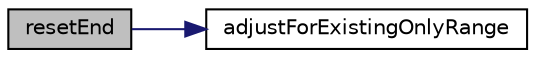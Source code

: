 digraph "resetEnd"
{
  edge [fontname="Helvetica",fontsize="10",labelfontname="Helvetica",labelfontsize="10"];
  node [fontname="Helvetica",fontsize="10",shape=record];
  rankdir="LR";
  Node22 [label="resetEnd",height=0.2,width=0.4,color="black", fillcolor="grey75", style="filled", fontcolor="black"];
  Node22 -> Node23 [color="midnightblue",fontsize="10",style="solid",fontname="Helvetica"];
  Node23 [label="adjustForExistingOnlyRange",height=0.2,width=0.4,color="black", fillcolor="white", style="filled",URL="$class_p_h_p_excel___worksheet___column_cell_iterator.html#aa28be5a3f98fa25d335fd598b06a1630"];
}
